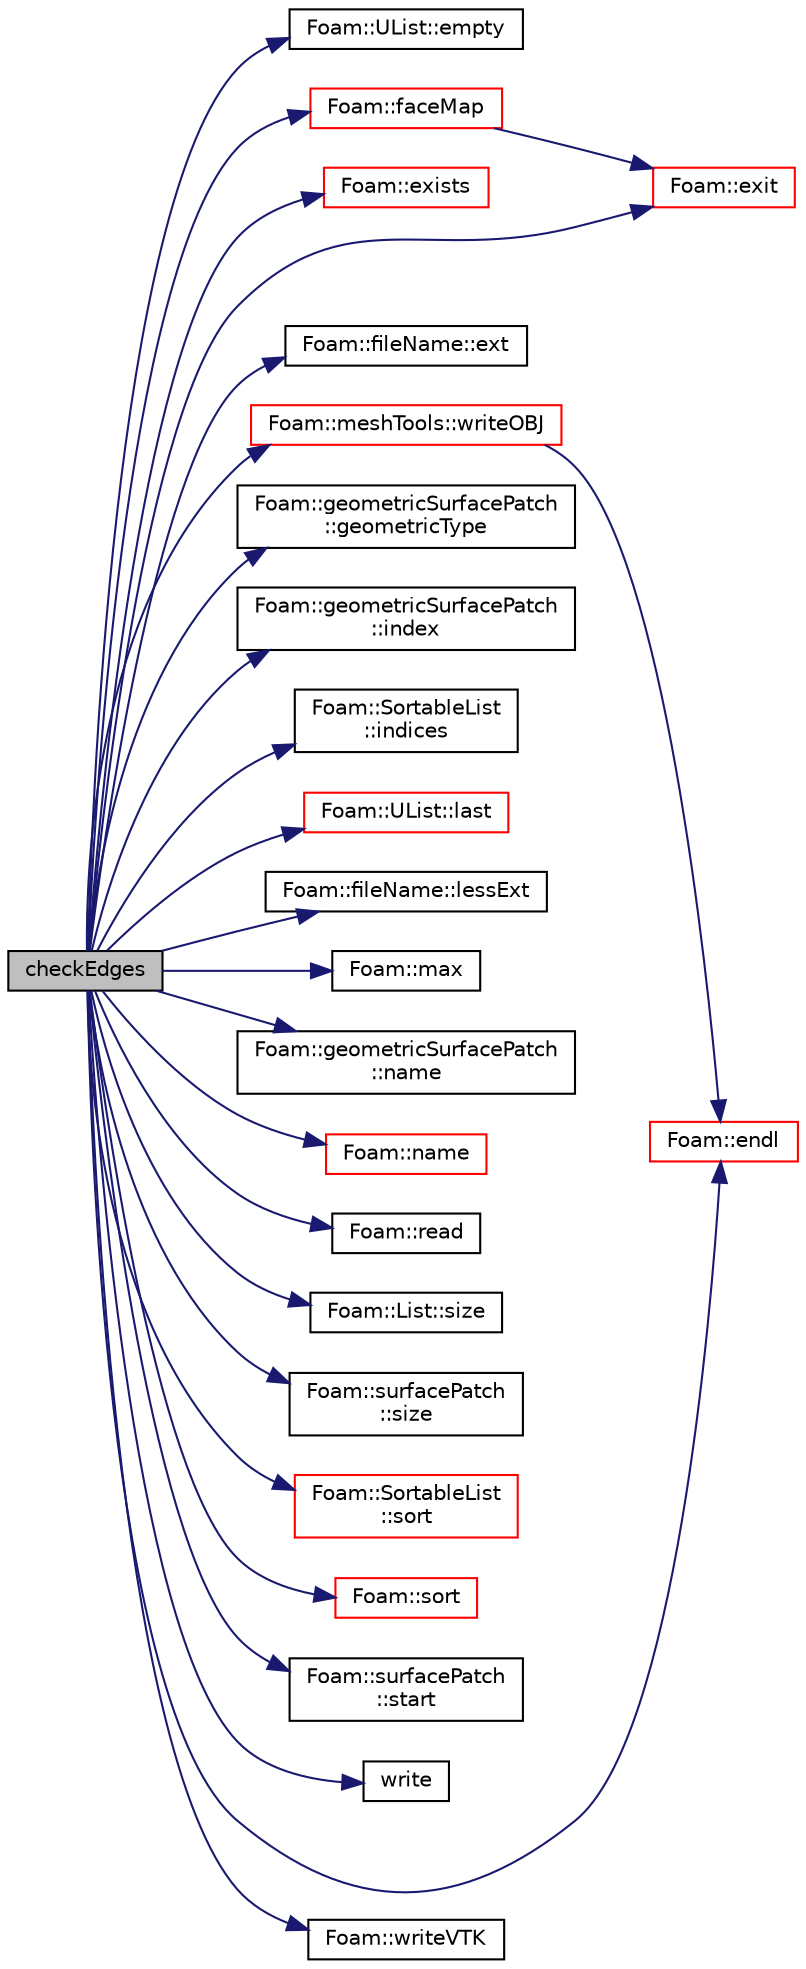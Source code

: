 digraph "checkEdges"
{
  bgcolor="transparent";
  edge [fontname="Helvetica",fontsize="10",labelfontname="Helvetica",labelfontsize="10"];
  node [fontname="Helvetica",fontsize="10",shape=record];
  rankdir="LR";
  Node1 [label="checkEdges",height=0.2,width=0.4,color="black", fillcolor="grey75", style="filled", fontcolor="black"];
  Node1 -> Node2 [color="midnightblue",fontsize="10",style="solid",fontname="Helvetica"];
  Node2 [label="Foam::UList::empty",height=0.2,width=0.4,color="black",URL="$a02828.html#ac6e61de369e994009e36f344f99c15ad",tooltip="Return true if the UList is empty (ie, size() is zero). "];
  Node1 -> Node3 [color="midnightblue",fontsize="10",style="solid",fontname="Helvetica"];
  Node3 [label="Foam::endl",height=0.2,width=0.4,color="red",URL="$a10958.html#a2db8fe02a0d3909e9351bb4275b23ce4",tooltip="Add newline and flush stream. "];
  Node1 -> Node4 [color="midnightblue",fontsize="10",style="solid",fontname="Helvetica"];
  Node4 [label="Foam::exists",height=0.2,width=0.4,color="red",URL="$a10958.html#a361e3374754d656658e0dc4a8310ce32",tooltip="Does the name exist (as DIRECTORY or FILE) in the file system? "];
  Node1 -> Node5 [color="midnightblue",fontsize="10",style="solid",fontname="Helvetica"];
  Node5 [label="Foam::exit",height=0.2,width=0.4,color="red",URL="$a10958.html#a06ca7250d8e89caf05243ec094843642"];
  Node1 -> Node6 [color="midnightblue",fontsize="10",style="solid",fontname="Helvetica"];
  Node6 [label="Foam::fileName::ext",height=0.2,width=0.4,color="black",URL="$a00791.html#a949d8ddb08ad72e81d850c28f9c3abfc",tooltip="Return file name extension (part after last .) "];
  Node1 -> Node7 [color="midnightblue",fontsize="10",style="solid",fontname="Helvetica"];
  Node7 [label="Foam::faceMap",height=0.2,width=0.4,color="red",URL="$a10958.html#aa77215843e964fac259ab06e68d0ee02"];
  Node7 -> Node5 [color="midnightblue",fontsize="10",style="solid",fontname="Helvetica"];
  Node1 -> Node8 [color="midnightblue",fontsize="10",style="solid",fontname="Helvetica"];
  Node8 [label="Foam::geometricSurfacePatch\l::geometricType",height=0.2,width=0.4,color="black",URL="$a00937.html#a64f803fffe9d66ed1c09910762888bd4",tooltip="Return the type of the patch. "];
  Node1 -> Node9 [color="midnightblue",fontsize="10",style="solid",fontname="Helvetica"];
  Node9 [label="Foam::geometricSurfacePatch\l::index",height=0.2,width=0.4,color="black",URL="$a00937.html#a7d1e8acadb27bd2b4e61457d47b71b6f",tooltip="Return the index of this patch in the boundaryMesh. "];
  Node1 -> Node10 [color="midnightblue",fontsize="10",style="solid",fontname="Helvetica"];
  Node10 [label="Foam::SortableList\l::indices",height=0.2,width=0.4,color="black",URL="$a02444.html#af187509abb9a3a584ffc997349caae95",tooltip="Return the list of sorted indices. Updated every sort. "];
  Node1 -> Node11 [color="midnightblue",fontsize="10",style="solid",fontname="Helvetica"];
  Node11 [label="Foam::UList::last",height=0.2,width=0.4,color="red",URL="$a02828.html#aef07c02ea1c27bdb5906043b399e0ff0",tooltip="Return the last element of the list. "];
  Node1 -> Node12 [color="midnightblue",fontsize="10",style="solid",fontname="Helvetica"];
  Node12 [label="Foam::fileName::lessExt",height=0.2,width=0.4,color="black",URL="$a00791.html#a8313eb64672be97529ce588ee8004061",tooltip="Return file name without extension (part before last .) "];
  Node1 -> Node13 [color="midnightblue",fontsize="10",style="solid",fontname="Helvetica"];
  Node13 [label="Foam::max",height=0.2,width=0.4,color="black",URL="$a10958.html#ac993e906cf2774ae77e666bc24e81733"];
  Node1 -> Node14 [color="midnightblue",fontsize="10",style="solid",fontname="Helvetica"];
  Node14 [label="Foam::geometricSurfacePatch\l::name",height=0.2,width=0.4,color="black",URL="$a00937.html#a75b72488d2e82151b025744974919d5d",tooltip="Return name. "];
  Node1 -> Node15 [color="midnightblue",fontsize="10",style="solid",fontname="Helvetica"];
  Node15 [label="Foam::name",height=0.2,width=0.4,color="red",URL="$a10958.html#adcb0df2bd4953cb6bb390272d8263c3a",tooltip="Return a string representation of a complex. "];
  Node1 -> Node16 [color="midnightblue",fontsize="10",style="solid",fontname="Helvetica"];
  Node16 [label="Foam::read",height=0.2,width=0.4,color="black",URL="$a10958.html#a18efc6d016047ec7c6d5150d913d8c34"];
  Node1 -> Node17 [color="midnightblue",fontsize="10",style="solid",fontname="Helvetica"];
  Node17 [label="Foam::List::size",height=0.2,width=0.4,color="black",URL="$a01387.html#a8a5f6fa29bd4b500caf186f60245b384",tooltip="Override size to be inconsistent with allocated storage. "];
  Node1 -> Node18 [color="midnightblue",fontsize="10",style="solid",fontname="Helvetica"];
  Node18 [label="Foam::surfacePatch\l::size",height=0.2,width=0.4,color="black",URL="$a02560.html#a65cea301e2d6033c43932d12d91c792f",tooltip="Return size of this patch in the polyMesh face list. "];
  Node1 -> Node19 [color="midnightblue",fontsize="10",style="solid",fontname="Helvetica"];
  Node19 [label="Foam::SortableList\l::sort",height=0.2,width=0.4,color="red",URL="$a02444.html#a47fdc9eea42b6975cdc835bb2e08810e",tooltip="(stable) sort the list (if changed after construction time) "];
  Node1 -> Node20 [color="midnightblue",fontsize="10",style="solid",fontname="Helvetica"];
  Node20 [label="Foam::sort",height=0.2,width=0.4,color="red",URL="$a10958.html#a8040176c5570405aa954090217c37fbe"];
  Node1 -> Node21 [color="midnightblue",fontsize="10",style="solid",fontname="Helvetica"];
  Node21 [label="Foam::surfacePatch\l::start",height=0.2,width=0.4,color="black",URL="$a02560.html#a861f370e41af7d54d7ff91da65de6e6a",tooltip="Return start label of this patch in the polyMesh face list. "];
  Node1 -> Node22 [color="midnightblue",fontsize="10",style="solid",fontname="Helvetica"];
  Node22 [label="write",height=0.2,width=0.4,color="black",URL="$a03015.html#a8f30b3c2179b03a7acf273e9dea43342"];
  Node1 -> Node23 [color="midnightblue",fontsize="10",style="solid",fontname="Helvetica"];
  Node23 [label="Foam::meshTools::writeOBJ",height=0.2,width=0.4,color="red",URL="$a11013.html#afd76c6ccc8ee4a5957f0232218167c17",tooltip="Write obj representation of point. "];
  Node23 -> Node3 [color="midnightblue",fontsize="10",style="solid",fontname="Helvetica"];
  Node1 -> Node24 [color="midnightblue",fontsize="10",style="solid",fontname="Helvetica"];
  Node24 [label="Foam::writeVTK",height=0.2,width=0.4,color="black",URL="$a10958.html#ab7bf8d09856a0bf58586b443441f942c"];
}
